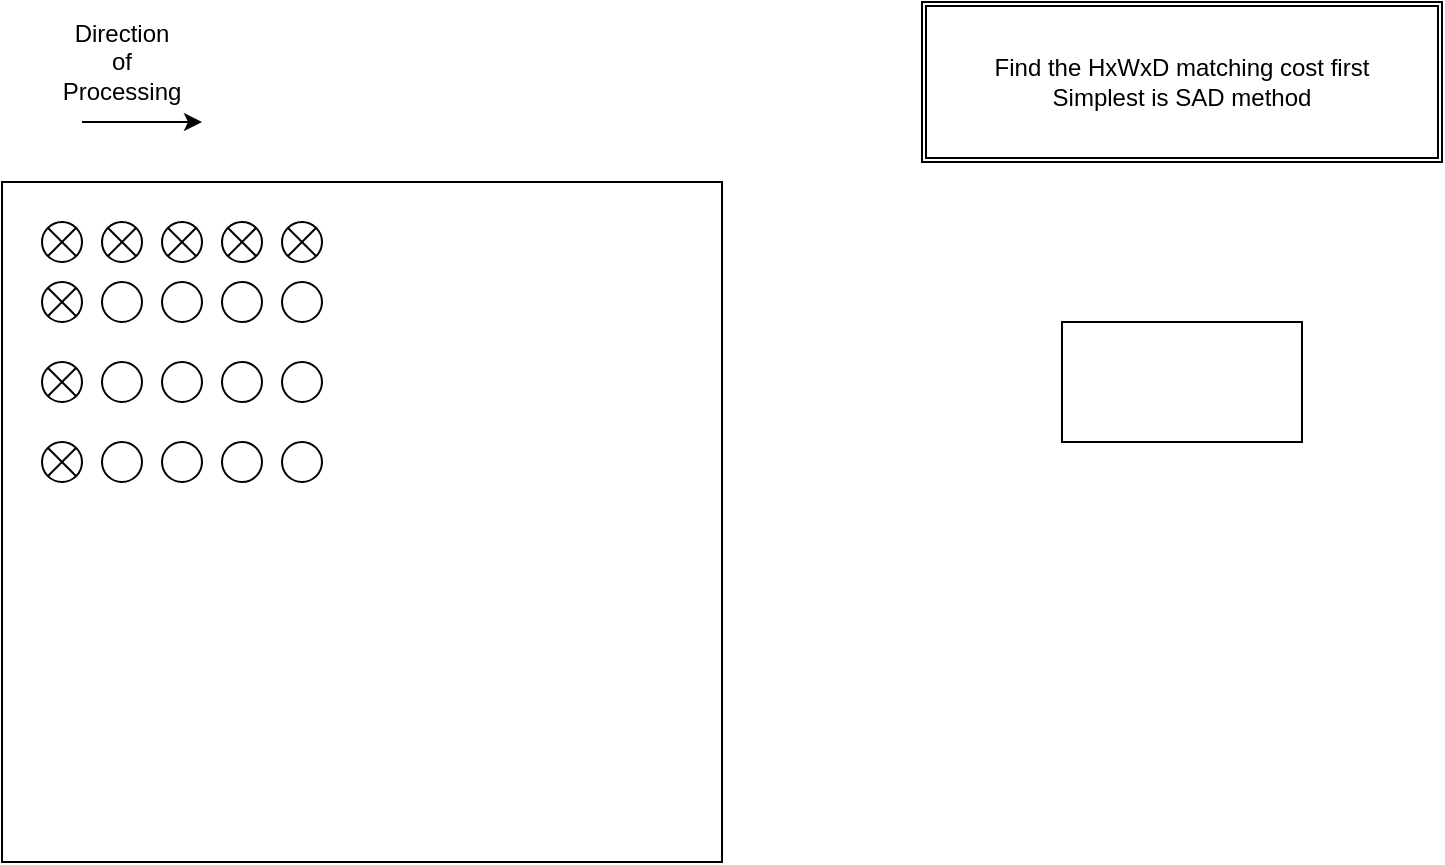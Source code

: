 <mxfile version="13.7.8" type="github">
  <diagram name="Page-1" id="c7488fd3-1785-93aa-aadb-54a6760d102a">
    <mxGraphModel dx="1038" dy="1418" grid="1" gridSize="10" guides="1" tooltips="1" connect="1" arrows="1" fold="1" page="1" pageScale="1" pageWidth="1100" pageHeight="850" background="#ffffff" math="1" shadow="0">
      <root>
        <mxCell id="0" />
        <mxCell id="1" parent="0" />
        <mxCell id="Jt5arx7BnowhSY7UeLpi-21" value="" style="rounded=0;whiteSpace=wrap;html=1;" vertex="1" parent="1">
          <mxGeometry x="120" y="60" width="360" height="340" as="geometry" />
        </mxCell>
        <mxCell id="Jt5arx7BnowhSY7UeLpi-1" value="" style="ellipse;whiteSpace=wrap;html=1;aspect=fixed;" vertex="1" parent="1">
          <mxGeometry x="170" y="110" width="20" height="20" as="geometry" />
        </mxCell>
        <mxCell id="Jt5arx7BnowhSY7UeLpi-2" value="" style="ellipse;whiteSpace=wrap;html=1;aspect=fixed;" vertex="1" parent="1">
          <mxGeometry x="200" y="110" width="20" height="20" as="geometry" />
        </mxCell>
        <mxCell id="Jt5arx7BnowhSY7UeLpi-3" value="" style="ellipse;whiteSpace=wrap;html=1;aspect=fixed;" vertex="1" parent="1">
          <mxGeometry x="230" y="110" width="20" height="20" as="geometry" />
        </mxCell>
        <mxCell id="Jt5arx7BnowhSY7UeLpi-4" value="" style="ellipse;whiteSpace=wrap;html=1;aspect=fixed;" vertex="1" parent="1">
          <mxGeometry x="260" y="110" width="20" height="20" as="geometry" />
        </mxCell>
        <mxCell id="Jt5arx7BnowhSY7UeLpi-5" value="" style="ellipse;whiteSpace=wrap;html=1;aspect=fixed;" vertex="1" parent="1">
          <mxGeometry x="170" y="150" width="20" height="20" as="geometry" />
        </mxCell>
        <mxCell id="Jt5arx7BnowhSY7UeLpi-6" value="" style="ellipse;whiteSpace=wrap;html=1;aspect=fixed;" vertex="1" parent="1">
          <mxGeometry x="200" y="150" width="20" height="20" as="geometry" />
        </mxCell>
        <mxCell id="Jt5arx7BnowhSY7UeLpi-7" value="" style="ellipse;whiteSpace=wrap;html=1;aspect=fixed;" vertex="1" parent="1">
          <mxGeometry x="230" y="150" width="20" height="20" as="geometry" />
        </mxCell>
        <mxCell id="Jt5arx7BnowhSY7UeLpi-8" value="" style="ellipse;whiteSpace=wrap;html=1;aspect=fixed;" vertex="1" parent="1">
          <mxGeometry x="260" y="150" width="20" height="20" as="geometry" />
        </mxCell>
        <mxCell id="Jt5arx7BnowhSY7UeLpi-13" value="" style="ellipse;whiteSpace=wrap;html=1;aspect=fixed;" vertex="1" parent="1">
          <mxGeometry x="170" y="190" width="20" height="20" as="geometry" />
        </mxCell>
        <mxCell id="Jt5arx7BnowhSY7UeLpi-14" value="" style="ellipse;whiteSpace=wrap;html=1;aspect=fixed;" vertex="1" parent="1">
          <mxGeometry x="200" y="190" width="20" height="20" as="geometry" />
        </mxCell>
        <mxCell id="Jt5arx7BnowhSY7UeLpi-15" value="" style="ellipse;whiteSpace=wrap;html=1;aspect=fixed;" vertex="1" parent="1">
          <mxGeometry x="230" y="190" width="20" height="20" as="geometry" />
        </mxCell>
        <mxCell id="Jt5arx7BnowhSY7UeLpi-16" value="" style="ellipse;whiteSpace=wrap;html=1;aspect=fixed;" vertex="1" parent="1">
          <mxGeometry x="260" y="190" width="20" height="20" as="geometry" />
        </mxCell>
        <mxCell id="Jt5arx7BnowhSY7UeLpi-17" value="" style="endArrow=classic;html=1;" edge="1" parent="1">
          <mxGeometry width="50" height="50" relative="1" as="geometry">
            <mxPoint x="160" y="30" as="sourcePoint" />
            <mxPoint x="220" y="30" as="targetPoint" />
          </mxGeometry>
        </mxCell>
        <mxCell id="Jt5arx7BnowhSY7UeLpi-18" value="Direction of Processing&lt;br&gt;" style="text;html=1;strokeColor=none;fillColor=none;align=center;verticalAlign=middle;whiteSpace=wrap;rounded=0;" vertex="1" parent="1">
          <mxGeometry x="160" y="-10" width="40" height="20" as="geometry" />
        </mxCell>
        <mxCell id="Jt5arx7BnowhSY7UeLpi-20" value="&lt;span&gt;Find the HxWxD matching cost first&lt;br&gt;Simplest is SAD method&lt;br&gt;&lt;/span&gt;" style="shape=ext;double=1;rounded=0;whiteSpace=wrap;html=1;" vertex="1" parent="1">
          <mxGeometry x="580" y="-30" width="260" height="80" as="geometry" />
        </mxCell>
        <mxCell id="Jt5arx7BnowhSY7UeLpi-24" value="" style="shape=sumEllipse;perimeter=ellipsePerimeter;whiteSpace=wrap;html=1;backgroundOutline=1;" vertex="1" parent="1">
          <mxGeometry x="140" y="80" width="20" height="20" as="geometry" />
        </mxCell>
        <mxCell id="Jt5arx7BnowhSY7UeLpi-25" value="" style="shape=sumEllipse;perimeter=ellipsePerimeter;whiteSpace=wrap;html=1;backgroundOutline=1;" vertex="1" parent="1">
          <mxGeometry x="170" y="80" width="20" height="20" as="geometry" />
        </mxCell>
        <mxCell id="Jt5arx7BnowhSY7UeLpi-26" value="" style="shape=sumEllipse;perimeter=ellipsePerimeter;whiteSpace=wrap;html=1;backgroundOutline=1;" vertex="1" parent="1">
          <mxGeometry x="140" y="110" width="20" height="20" as="geometry" />
        </mxCell>
        <mxCell id="Jt5arx7BnowhSY7UeLpi-27" value="" style="shape=sumEllipse;perimeter=ellipsePerimeter;whiteSpace=wrap;html=1;backgroundOutline=1;" vertex="1" parent="1">
          <mxGeometry x="200" y="80" width="20" height="20" as="geometry" />
        </mxCell>
        <mxCell id="Jt5arx7BnowhSY7UeLpi-28" value="" style="shape=sumEllipse;perimeter=ellipsePerimeter;whiteSpace=wrap;html=1;backgroundOutline=1;" vertex="1" parent="1">
          <mxGeometry x="230" y="80" width="20" height="20" as="geometry" />
        </mxCell>
        <mxCell id="Jt5arx7BnowhSY7UeLpi-29" value="" style="shape=sumEllipse;perimeter=ellipsePerimeter;whiteSpace=wrap;html=1;backgroundOutline=1;" vertex="1" parent="1">
          <mxGeometry x="260" y="80" width="20" height="20" as="geometry" />
        </mxCell>
        <mxCell id="Jt5arx7BnowhSY7UeLpi-30" value="" style="shape=sumEllipse;perimeter=ellipsePerimeter;whiteSpace=wrap;html=1;backgroundOutline=1;" vertex="1" parent="1">
          <mxGeometry x="140" y="150" width="20" height="20" as="geometry" />
        </mxCell>
        <mxCell id="Jt5arx7BnowhSY7UeLpi-31" value="" style="shape=sumEllipse;perimeter=ellipsePerimeter;whiteSpace=wrap;html=1;backgroundOutline=1;" vertex="1" parent="1">
          <mxGeometry x="140" y="190" width="20" height="20" as="geometry" />
        </mxCell>
        <mxCell id="Jt5arx7BnowhSY7UeLpi-32" value="" style="rounded=0;whiteSpace=wrap;html=1;" vertex="1" parent="1">
          <mxGeometry x="650" y="130" width="120" height="60" as="geometry" />
        </mxCell>
      </root>
    </mxGraphModel>
  </diagram>
</mxfile>
